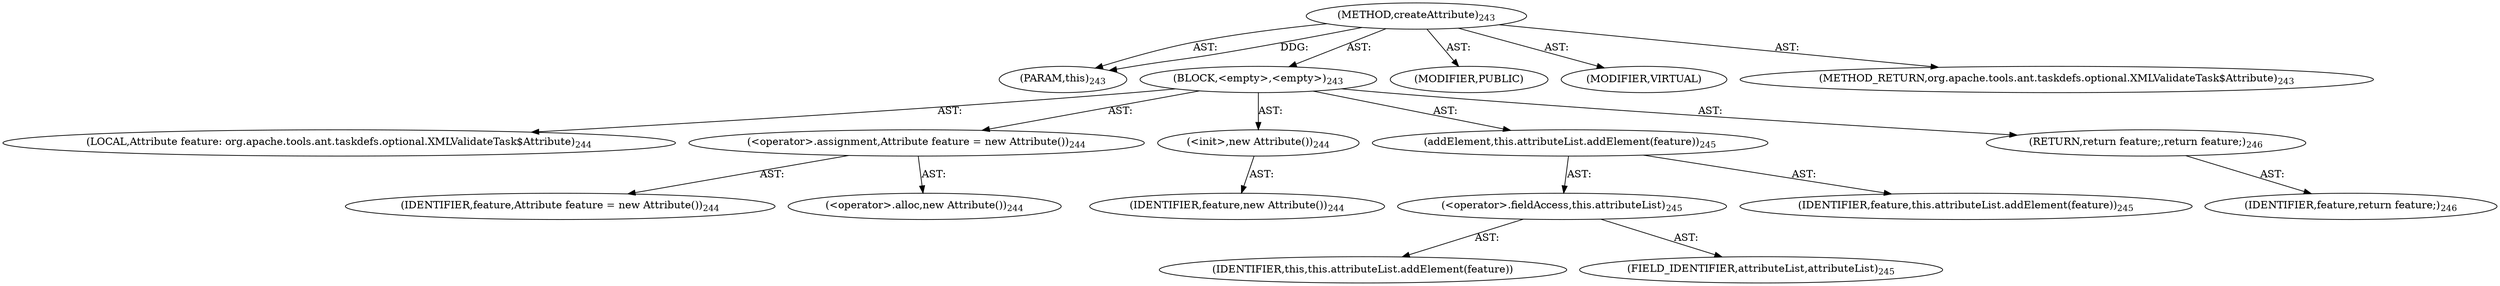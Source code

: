 digraph "createAttribute" {  
"111669149706" [label = <(METHOD,createAttribute)<SUB>243</SUB>> ]
"115964117024" [label = <(PARAM,this)<SUB>243</SUB>> ]
"25769803789" [label = <(BLOCK,&lt;empty&gt;,&lt;empty&gt;)<SUB>243</SUB>> ]
"94489280512" [label = <(LOCAL,Attribute feature: org.apache.tools.ant.taskdefs.optional.XMLValidateTask$Attribute)<SUB>244</SUB>> ]
"30064771104" [label = <(&lt;operator&gt;.assignment,Attribute feature = new Attribute())<SUB>244</SUB>> ]
"68719476789" [label = <(IDENTIFIER,feature,Attribute feature = new Attribute())<SUB>244</SUB>> ]
"30064771105" [label = <(&lt;operator&gt;.alloc,new Attribute())<SUB>244</SUB>> ]
"30064771106" [label = <(&lt;init&gt;,new Attribute())<SUB>244</SUB>> ]
"68719476790" [label = <(IDENTIFIER,feature,new Attribute())<SUB>244</SUB>> ]
"30064771107" [label = <(addElement,this.attributeList.addElement(feature))<SUB>245</SUB>> ]
"30064771108" [label = <(&lt;operator&gt;.fieldAccess,this.attributeList)<SUB>245</SUB>> ]
"68719476791" [label = <(IDENTIFIER,this,this.attributeList.addElement(feature))> ]
"55834574862" [label = <(FIELD_IDENTIFIER,attributeList,attributeList)<SUB>245</SUB>> ]
"68719476792" [label = <(IDENTIFIER,feature,this.attributeList.addElement(feature))<SUB>245</SUB>> ]
"146028888065" [label = <(RETURN,return feature;,return feature;)<SUB>246</SUB>> ]
"68719476793" [label = <(IDENTIFIER,feature,return feature;)<SUB>246</SUB>> ]
"133143986211" [label = <(MODIFIER,PUBLIC)> ]
"133143986212" [label = <(MODIFIER,VIRTUAL)> ]
"128849018890" [label = <(METHOD_RETURN,org.apache.tools.ant.taskdefs.optional.XMLValidateTask$Attribute)<SUB>243</SUB>> ]
  "111669149706" -> "115964117024"  [ label = "AST: "] 
  "111669149706" -> "25769803789"  [ label = "AST: "] 
  "111669149706" -> "133143986211"  [ label = "AST: "] 
  "111669149706" -> "133143986212"  [ label = "AST: "] 
  "111669149706" -> "128849018890"  [ label = "AST: "] 
  "25769803789" -> "94489280512"  [ label = "AST: "] 
  "25769803789" -> "30064771104"  [ label = "AST: "] 
  "25769803789" -> "30064771106"  [ label = "AST: "] 
  "25769803789" -> "30064771107"  [ label = "AST: "] 
  "25769803789" -> "146028888065"  [ label = "AST: "] 
  "30064771104" -> "68719476789"  [ label = "AST: "] 
  "30064771104" -> "30064771105"  [ label = "AST: "] 
  "30064771106" -> "68719476790"  [ label = "AST: "] 
  "30064771107" -> "30064771108"  [ label = "AST: "] 
  "30064771107" -> "68719476792"  [ label = "AST: "] 
  "30064771108" -> "68719476791"  [ label = "AST: "] 
  "30064771108" -> "55834574862"  [ label = "AST: "] 
  "146028888065" -> "68719476793"  [ label = "AST: "] 
  "111669149706" -> "115964117024"  [ label = "DDG: "] 
}
